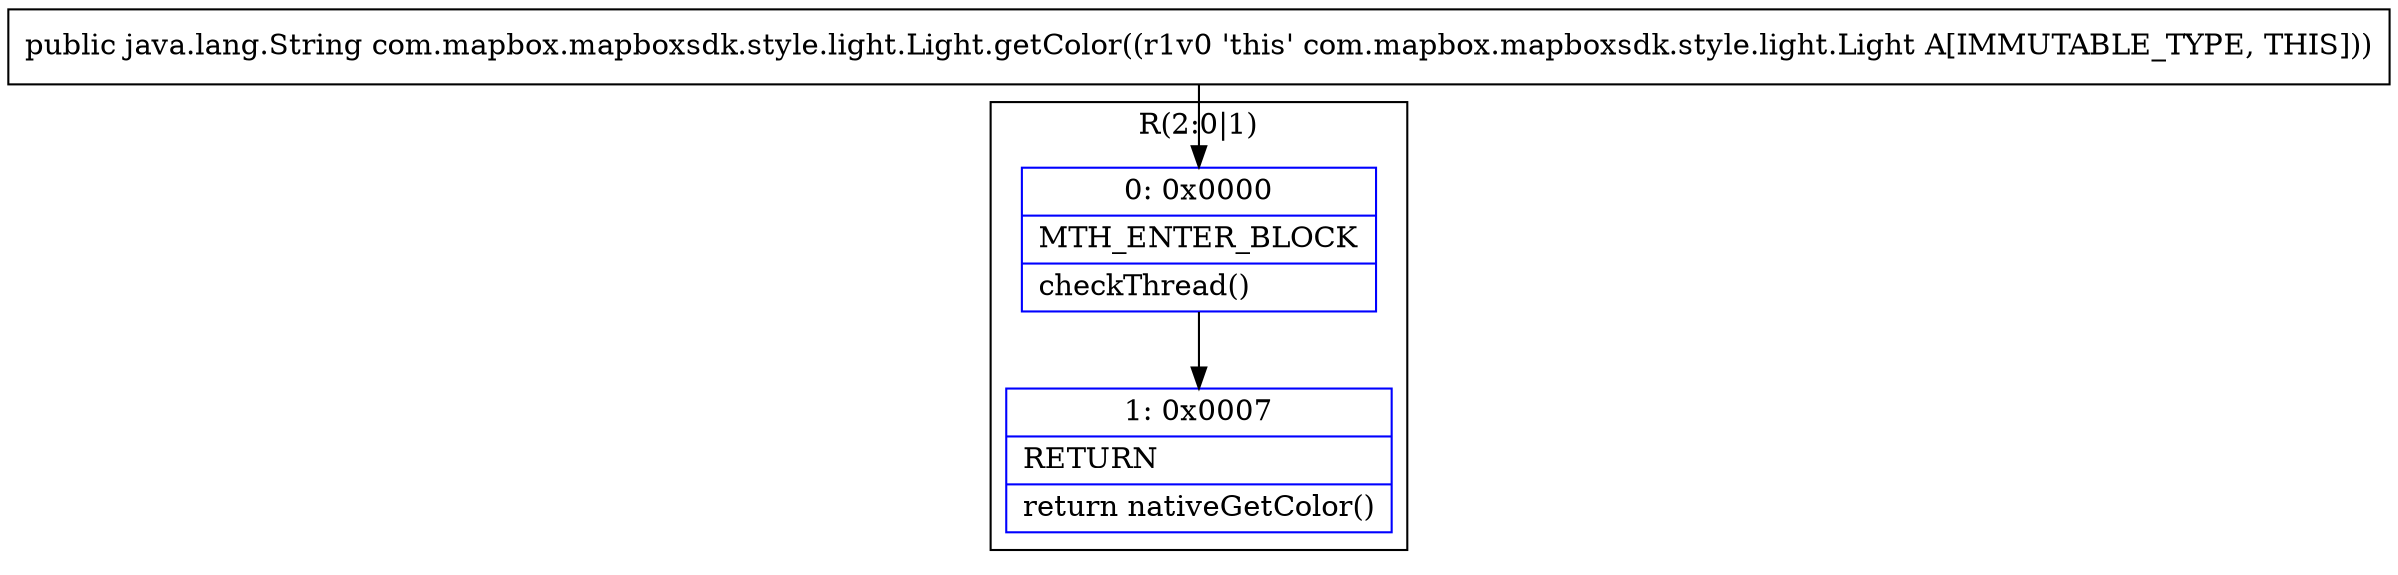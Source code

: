 digraph "CFG forcom.mapbox.mapboxsdk.style.light.Light.getColor()Ljava\/lang\/String;" {
subgraph cluster_Region_1052610648 {
label = "R(2:0|1)";
node [shape=record,color=blue];
Node_0 [shape=record,label="{0\:\ 0x0000|MTH_ENTER_BLOCK\l|checkThread()\l}"];
Node_1 [shape=record,label="{1\:\ 0x0007|RETURN\l|return nativeGetColor()\l}"];
}
MethodNode[shape=record,label="{public java.lang.String com.mapbox.mapboxsdk.style.light.Light.getColor((r1v0 'this' com.mapbox.mapboxsdk.style.light.Light A[IMMUTABLE_TYPE, THIS])) }"];
MethodNode -> Node_0;
Node_0 -> Node_1;
}

